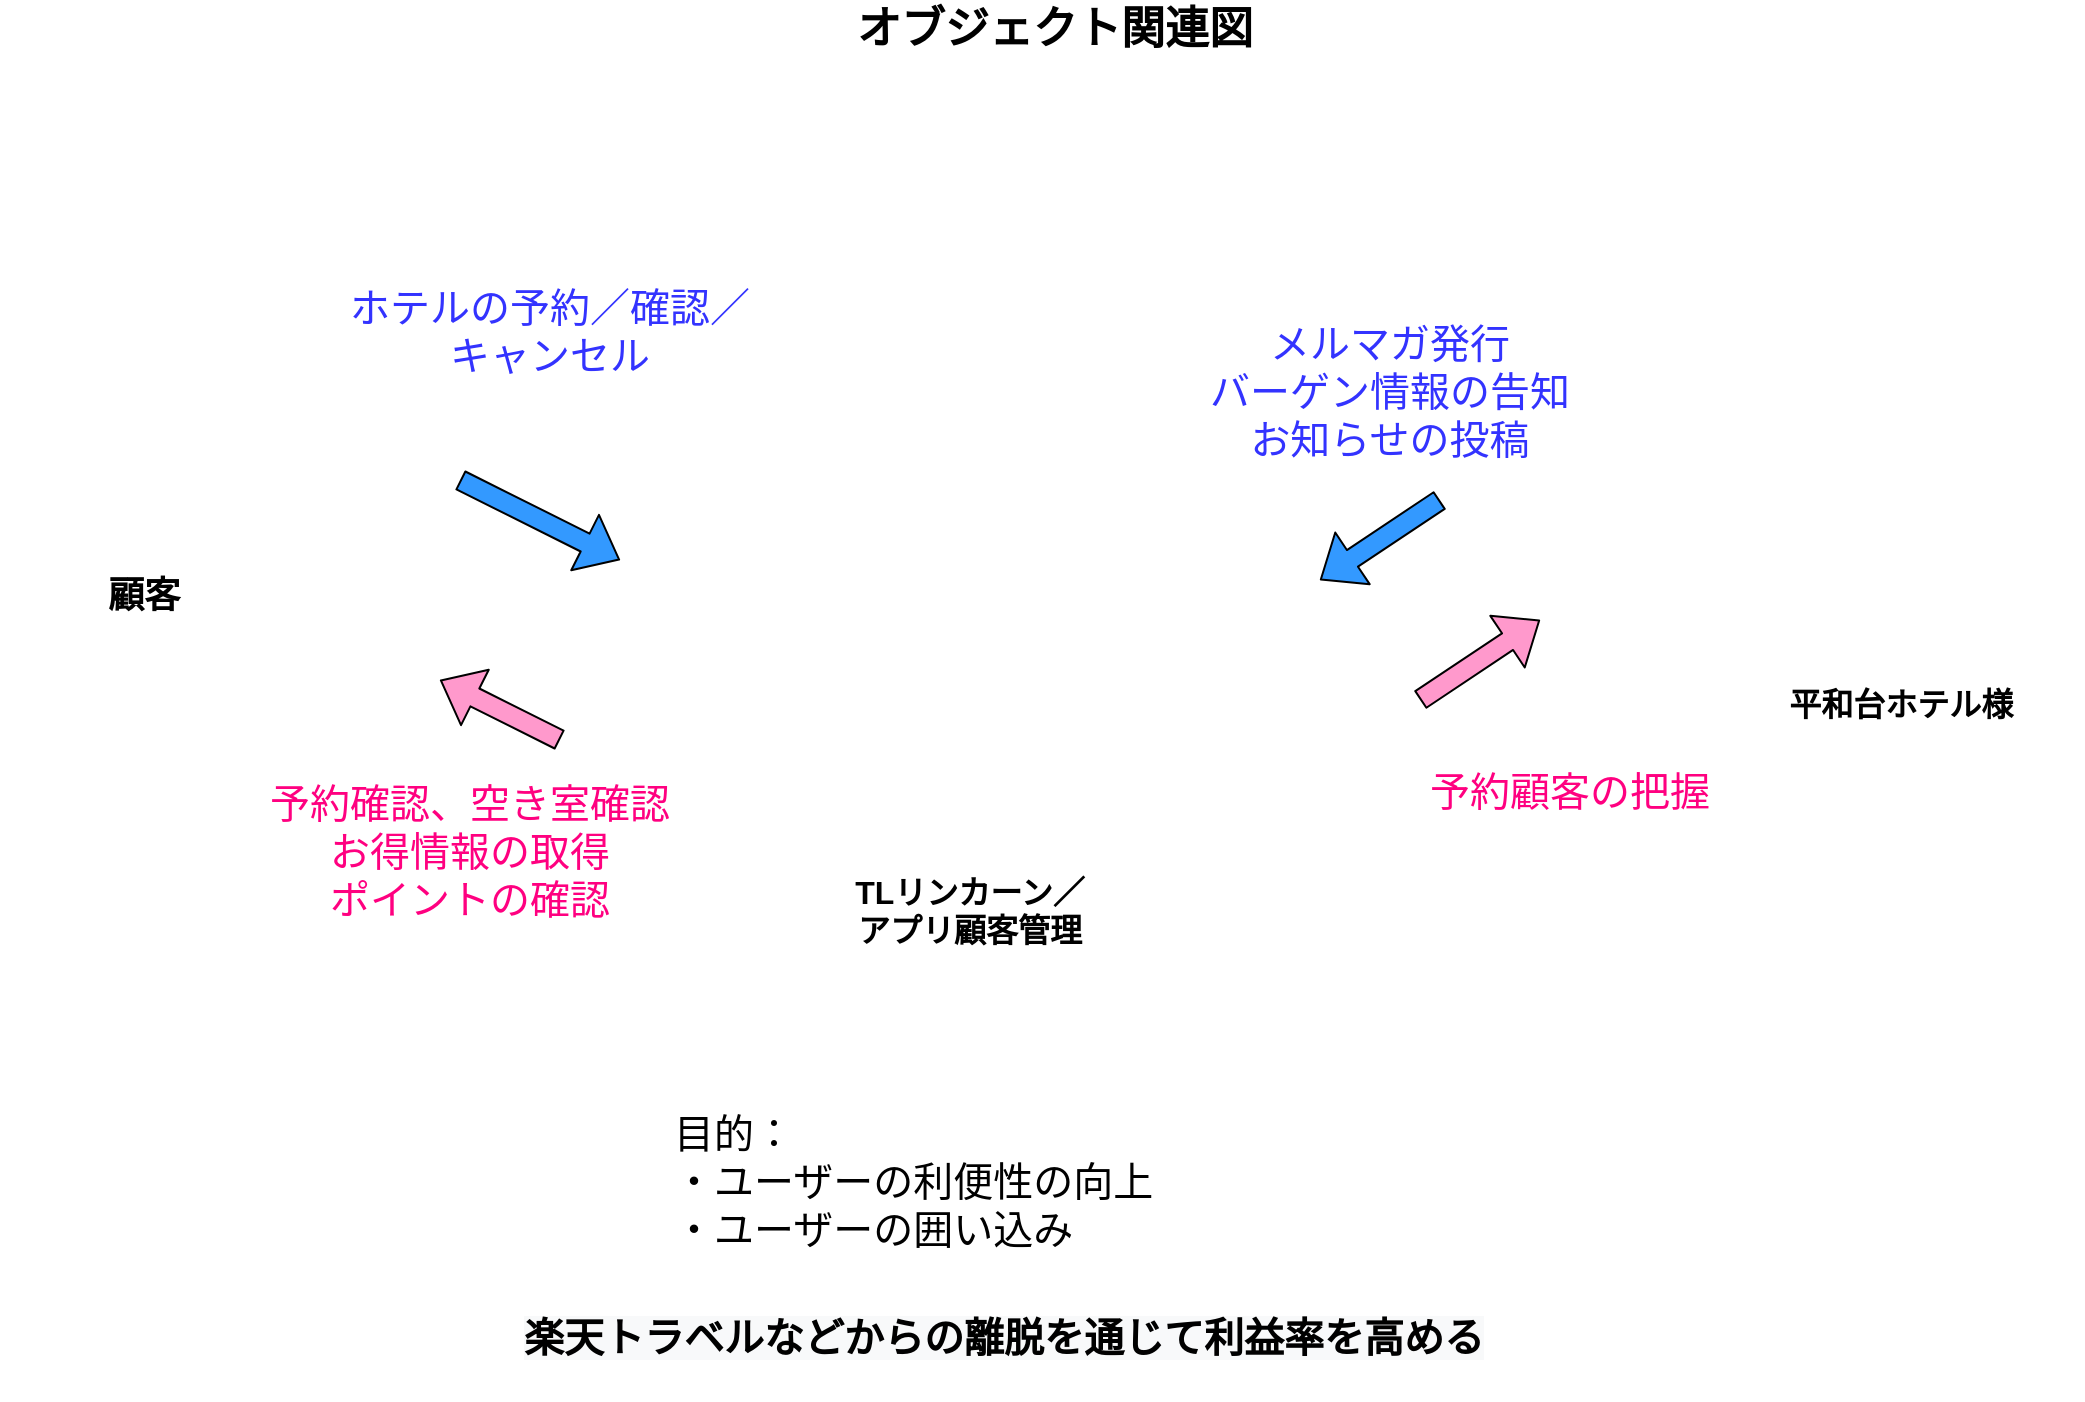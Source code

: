 <mxfile version="20.3.0" type="device"><diagram id="7GXizOWbPIIPkrGppZ9G" name="ページ1"><mxGraphModel dx="782" dy="809" grid="1" gridSize="10" guides="1" tooltips="1" connect="1" arrows="1" fold="1" page="1" pageScale="1" pageWidth="1169" pageHeight="827" math="0" shadow="0"><root><mxCell id="0"/><mxCell id="1" parent="0"/><mxCell id="3" value="&lt;span style=&quot;font-size: 22px&quot;&gt;&lt;b&gt;オブジェクト関連図&lt;/b&gt;&lt;/span&gt;" style="text;html=1;strokeColor=none;fillColor=none;align=center;verticalAlign=middle;whiteSpace=wrap;rounded=0;fontSize=14;" parent="1" vertex="1"><mxGeometry x="485" y="30" width="245" height="30" as="geometry"/></mxCell><mxCell id="19" value="" style="shape=flexArrow;endArrow=classic;html=1;fontSize=20;fillColor=#3399FF;" parent="1" edge="1"><mxGeometry width="50" height="50" relative="1" as="geometry"><mxPoint x="310" y="270" as="sourcePoint"/><mxPoint x="390" y="310" as="targetPoint"/></mxGeometry></mxCell><mxCell id="21" value="" style="shape=flexArrow;endArrow=classic;html=1;fontSize=20;fillColor=#FF99CC;" parent="1" edge="1"><mxGeometry width="50" height="50" relative="1" as="geometry"><mxPoint x="360" y="400" as="sourcePoint"/><mxPoint x="300" y="370" as="targetPoint"/></mxGeometry></mxCell><mxCell id="22" value="予約確認、空き室確認&lt;br&gt;お得情報の取得&lt;br&gt;ポイントの確認" style="text;html=1;strokeColor=none;fillColor=none;align=center;verticalAlign=middle;whiteSpace=wrap;rounded=0;fontSize=20;fontColor=#FF0080;" parent="1" vertex="1"><mxGeometry x="190" y="440" width="250" height="30" as="geometry"/></mxCell><mxCell id="23" value="" style="shape=flexArrow;endArrow=classic;html=1;fontSize=20;fillColor=#3399FF;" parent="1" edge="1"><mxGeometry width="50" height="50" relative="1" as="geometry"><mxPoint x="800" y="280" as="sourcePoint"/><mxPoint x="740" y="320" as="targetPoint"/></mxGeometry></mxCell><mxCell id="24" value="メルマガ発行&lt;br&gt;バーゲン情報の告知&lt;br&gt;お知らせの投稿" style="text;html=1;strokeColor=none;fillColor=none;align=center;verticalAlign=middle;whiteSpace=wrap;rounded=0;fontSize=20;fontColor=#3333FF;" parent="1" vertex="1"><mxGeometry x="650" y="190" width="250" height="70" as="geometry"/></mxCell><mxCell id="25" value="" style="shape=flexArrow;endArrow=classic;html=1;fontSize=20;fillColor=#FF99CC;" parent="1" edge="1"><mxGeometry width="50" height="50" relative="1" as="geometry"><mxPoint x="790" y="380" as="sourcePoint"/><mxPoint x="850" y="340" as="targetPoint"/></mxGeometry></mxCell><mxCell id="26" value="予約顧客の把握" style="text;html=1;strokeColor=none;fillColor=none;align=center;verticalAlign=middle;whiteSpace=wrap;rounded=0;fontSize=20;fontColor=#FF0080;" parent="1" vertex="1"><mxGeometry x="740" y="410" width="250" height="30" as="geometry"/></mxCell><mxCell id="27" value="目的：&lt;br style=&quot;font-size: 20px&quot;&gt;・ユーザーの利便性の向上&lt;br&gt;・ユーザーの囲い込み" style="text;html=1;strokeColor=none;fillColor=none;align=left;verticalAlign=middle;whiteSpace=wrap;rounded=0;fontStyle=0;fontSize=20;" parent="1" vertex="1"><mxGeometry x="415" y="570" width="300" height="100" as="geometry"/></mxCell><mxCell id="_yU1alOPeyXUVzebGyam-31" value="顧客" style="shape=image;verticalLabelPosition=bottom;labelBackgroundColor=default;verticalAlign=top;aspect=fixed;imageAspect=0;image=https://1.bp.blogspot.com/-NQFM8GeZIn0/XAnwN1BTONI/AAAAAAABQvU/0GWDPF4zQPEjA9Eya4j3hemQjodKYlEiQCLcBGAs/s800/smartphone_blank_businessman.png;fontSize=18;fontStyle=1" parent="1" vertex="1"><mxGeometry x="80" y="150" width="144.31" height="160" as="geometry"/></mxCell><mxCell id="_yU1alOPeyXUVzebGyam-34" value="平和台ホテル様" style="shape=image;verticalLabelPosition=bottom;labelBackgroundColor=default;verticalAlign=top;aspect=fixed;imageAspect=0;image=https://4.bp.blogspot.com/-LR5Lja-lZ4E/WZVgz8oz0zI/AAAAAAABGE8/dA0DAXWkQFIY23wjjILccR7m8KXHSAzzACLcBGAs/s400/building_hotel_small.png;fontSize=16;fontStyle=1" parent="1" vertex="1"><mxGeometry x="940" y="170" width="181.25" height="195.95" as="geometry"/></mxCell><mxCell id="_yU1alOPeyXUVzebGyam-35" value="ホテルの予約／確認／キャンセル" style="text;html=1;strokeColor=none;fillColor=none;align=center;verticalAlign=middle;whiteSpace=wrap;rounded=0;fontSize=20;fontColor=#3333FF;" parent="1" vertex="1"><mxGeometry x="250" y="160" width="210" height="70" as="geometry"/></mxCell><mxCell id="_yU1alOPeyXUVzebGyam-36" value="TLリンカーン／&#10;アプリ顧客管理" style="shape=image;verticalLabelPosition=bottom;labelBackgroundColor=default;verticalAlign=top;aspect=fixed;imageAspect=0;image=https://2.bp.blogspot.com/-7l8dUbR8Sqo/XKDpIT5rHTI/AAAAAAABSG4/aJdM5HkfFJA4uPJHfiYJfRWsugtvtCsZACLcBGAs/s400/gengou_system_heisei.png;fontSize=16;fontStyle=1" parent="1" vertex="1"><mxGeometry x="460" y="250" width="210" height="210" as="geometry"/></mxCell><mxCell id="_yU1alOPeyXUVzebGyam-37" value="&lt;span style=&quot;color: rgb(0, 0, 0); font-family: Helvetica; font-size: 20px; font-style: normal; font-variant-ligatures: normal; font-variant-caps: normal; letter-spacing: normal; orphans: 2; text-align: left; text-indent: 0px; text-transform: none; widows: 2; word-spacing: 0px; -webkit-text-stroke-width: 0px; background-color: rgb(248, 249, 250); text-decoration-thickness: initial; text-decoration-style: initial; text-decoration-color: initial; float: none; display: inline !important;&quot;&gt;楽天トラベルなどからの離脱を通じて利益率を高める&lt;/span&gt;" style="text;whiteSpace=wrap;html=1;fontSize=16;fontStyle=1" parent="1" vertex="1"><mxGeometry x="340" y="680" width="510" height="50" as="geometry"/></mxCell></root></mxGraphModel></diagram></mxfile>
